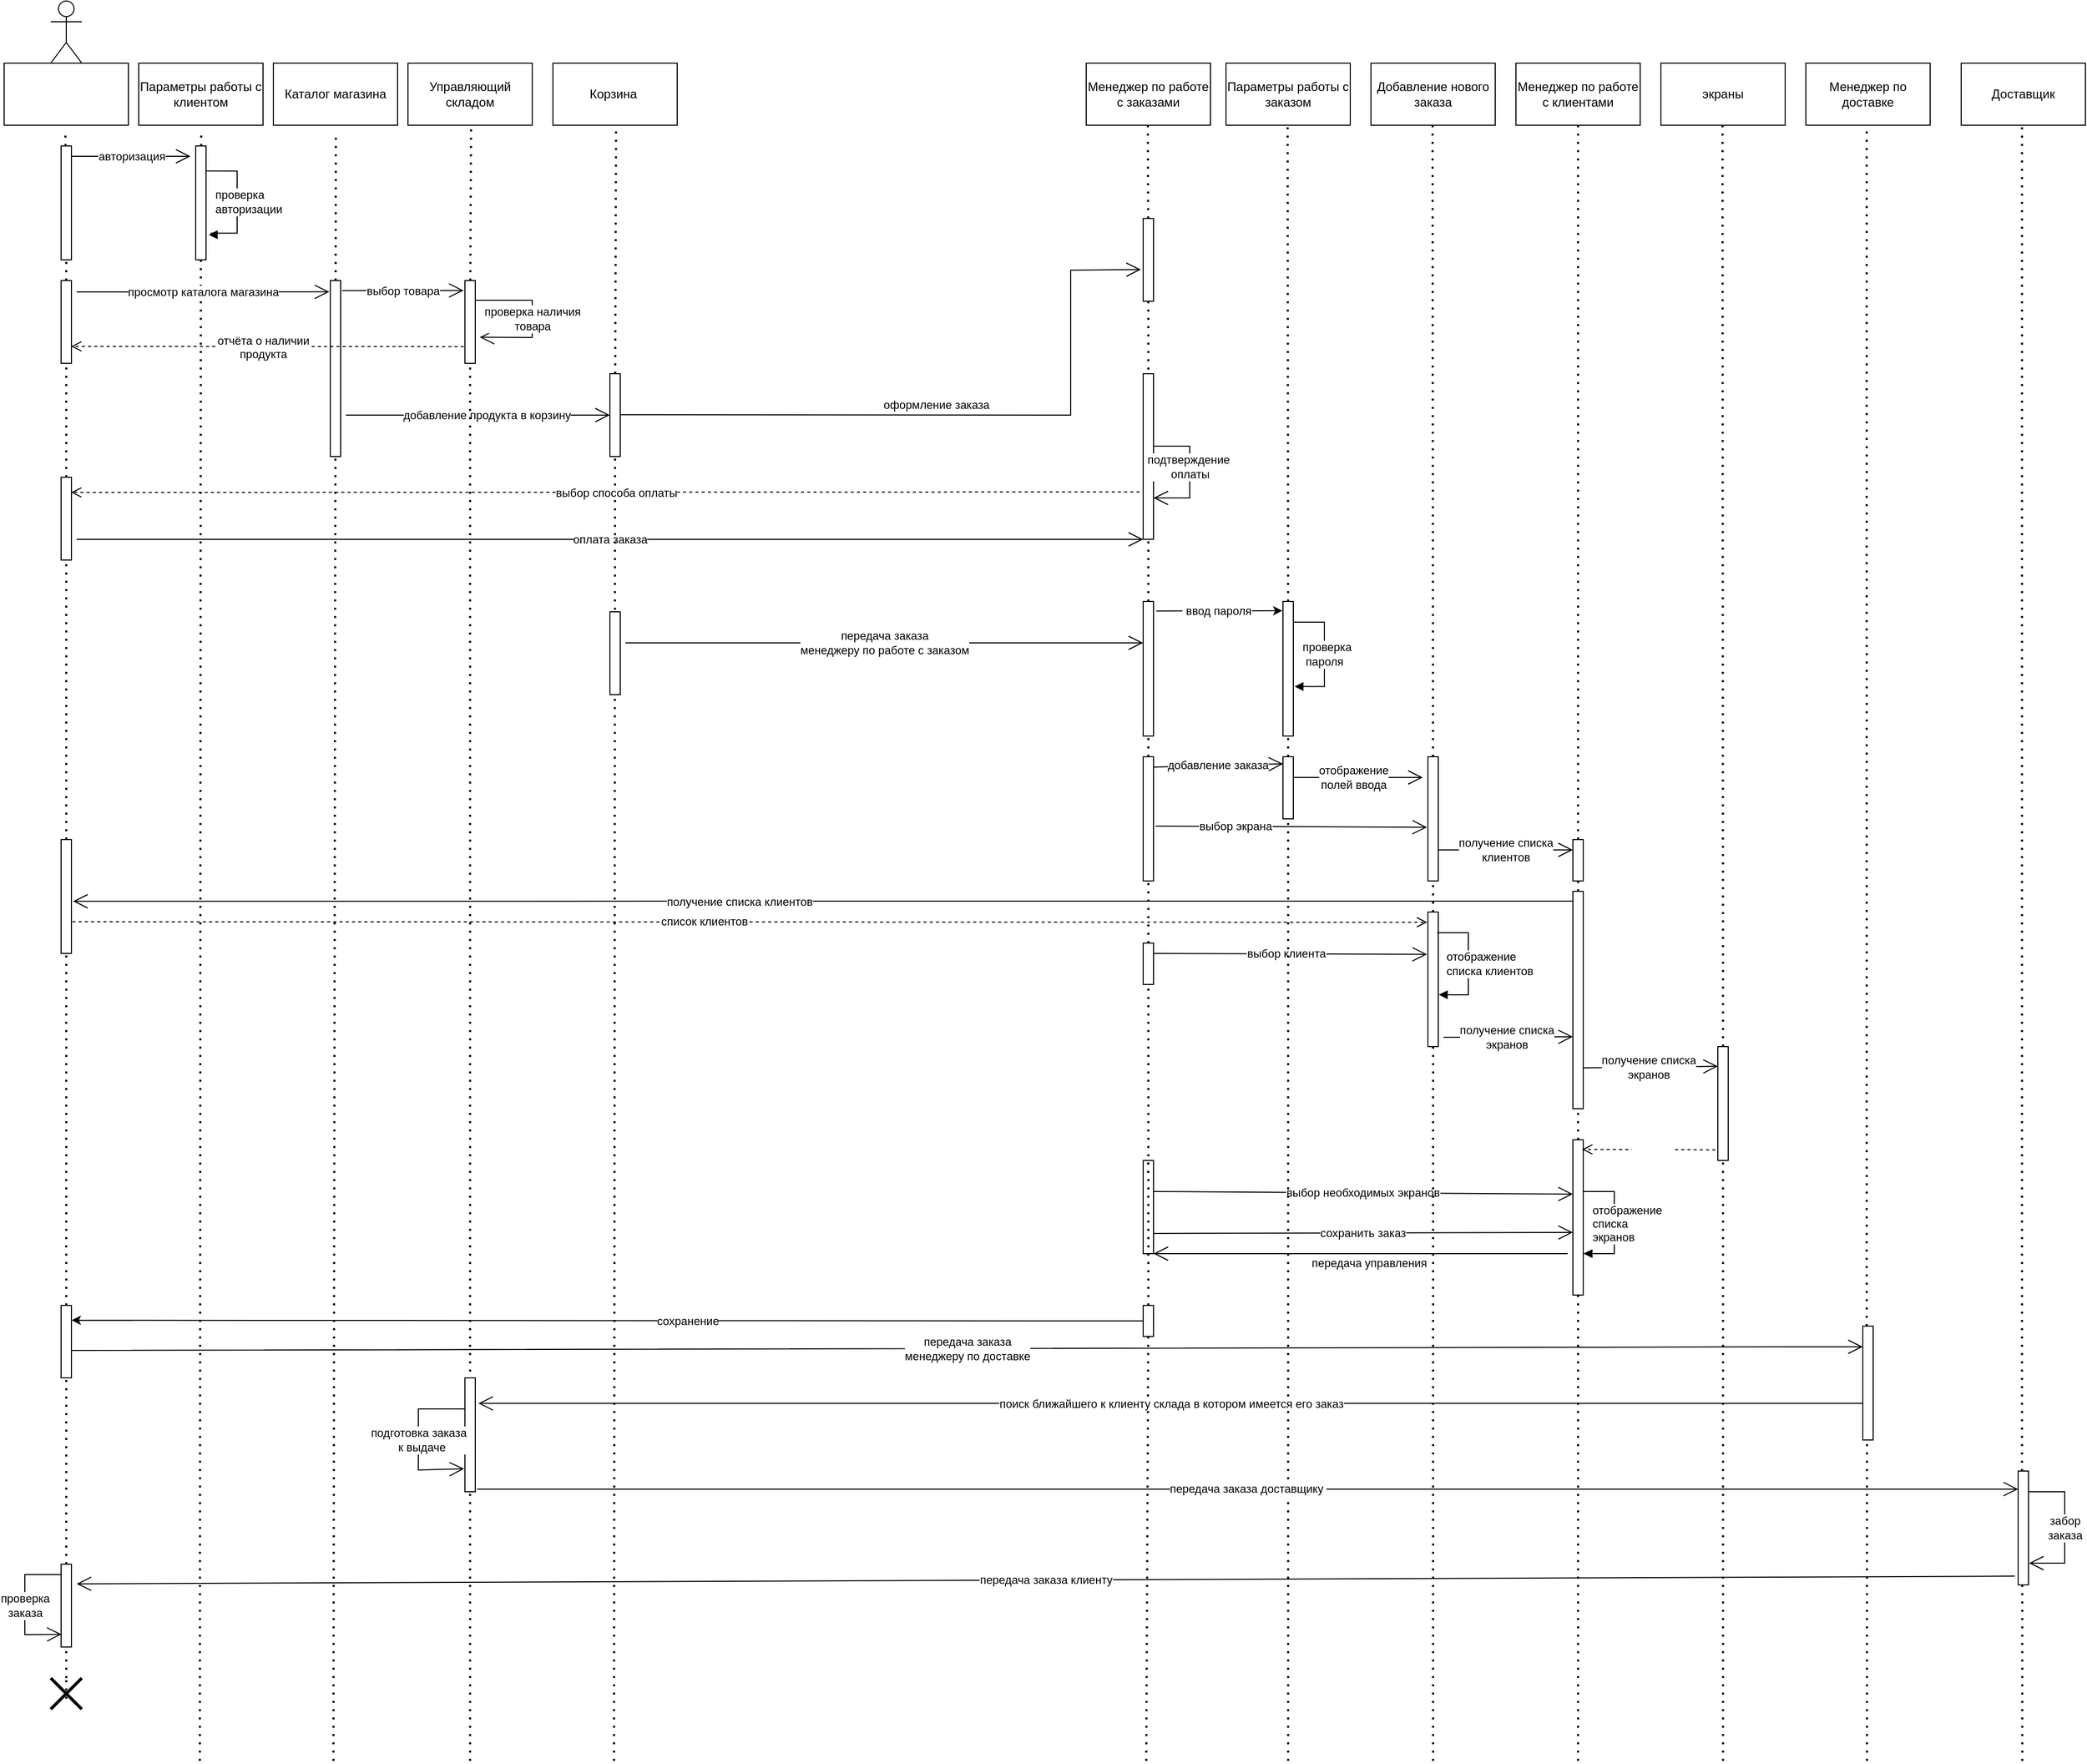 <mxfile version="20.7.4" type="github">
  <diagram id="7z4ALlcA_YHgep11Mq3k" name="Страница 1">
    <mxGraphModel dx="3111" dy="891" grid="1" gridSize="10" guides="1" tooltips="1" connect="1" arrows="1" fold="1" page="0" pageScale="1" pageWidth="827" pageHeight="1169" math="0" shadow="0">
      <root>
        <mxCell id="0" />
        <mxCell id="1" parent="0" />
        <mxCell id="tAtWNS1Rkpbkw0sn8LNR-32" value="" style="group" vertex="1" connectable="0" parent="1">
          <mxGeometry x="-1030" y="20" width="2010" height="1700" as="geometry" />
        </mxCell>
        <mxCell id="ZfB3DJJ1F0PXd_A4hIv3-28" value="добавление заказа" style="endArrow=open;endFill=1;endSize=12;html=1;entryX=0.021;entryY=0.114;entryDx=0;entryDy=0;entryPerimeter=0;rounded=0;" parent="tAtWNS1Rkpbkw0sn8LNR-32" target="ZfB3DJJ1F0PXd_A4hIv3-26" edge="1">
          <mxGeometry width="160" relative="1" as="geometry">
            <mxPoint x="1110" y="740" as="sourcePoint" />
            <mxPoint x="1230" y="740" as="targetPoint" />
          </mxGeometry>
        </mxCell>
        <mxCell id="ZfB3DJJ1F0PXd_A4hIv3-31" value="отображение &lt;br&gt;полей ввода" style="endArrow=open;endFill=1;endSize=12;html=1;rounded=0;" parent="tAtWNS1Rkpbkw0sn8LNR-32" edge="1">
          <mxGeometry width="160" relative="1" as="geometry">
            <mxPoint x="1235" y="750" as="sourcePoint" />
            <mxPoint x="1370" y="750" as="targetPoint" />
          </mxGeometry>
        </mxCell>
        <mxCell id="ZfB3DJJ1F0PXd_A4hIv3-35" value="выбор экрана" style="endArrow=open;endFill=1;endSize=12;html=1;entryX=-0.089;entryY=0.568;entryDx=0;entryDy=0;rounded=0;entryPerimeter=0;" parent="tAtWNS1Rkpbkw0sn8LNR-32" target="ZfB3DJJ1F0PXd_A4hIv3-29" edge="1">
          <mxGeometry x="-0.407" width="160" relative="1" as="geometry">
            <mxPoint x="1112" y="797" as="sourcePoint" />
            <mxPoint x="1270" y="800" as="targetPoint" />
            <mxPoint as="offset" />
          </mxGeometry>
        </mxCell>
        <mxCell id="ZfB3DJJ1F0PXd_A4hIv3-39" value="получение списка &lt;br&gt;клиентов" style="endArrow=open;endFill=1;endSize=12;html=1;entryX=0;entryY=0.25;entryDx=0;entryDy=0;rounded=0;" parent="tAtWNS1Rkpbkw0sn8LNR-32" target="ZfB3DJJ1F0PXd_A4hIv3-37" edge="1">
          <mxGeometry x="0.071" width="160" relative="1" as="geometry">
            <mxPoint x="1375" y="820" as="sourcePoint" />
            <mxPoint x="1638" y="820.5" as="targetPoint" />
            <mxPoint as="offset" />
          </mxGeometry>
        </mxCell>
        <mxCell id="ZfB3DJJ1F0PXd_A4hIv3-43" value="выбор клиента" style="endArrow=open;endFill=1;endSize=12;html=1;entryX=-0.087;entryY=0.314;entryDx=0;entryDy=0;rounded=0;entryPerimeter=0;" parent="tAtWNS1Rkpbkw0sn8LNR-32" target="ZfB3DJJ1F0PXd_A4hIv3-41" edge="1">
          <mxGeometry x="-0.027" width="160" relative="1" as="geometry">
            <mxPoint x="1110" y="920" as="sourcePoint" />
            <mxPoint x="1373" y="920.5" as="targetPoint" />
            <mxPoint as="offset" />
          </mxGeometry>
        </mxCell>
        <mxCell id="ZfB3DJJ1F0PXd_A4hIv3-57" value="получение списка &lt;br&gt;&lt;font&gt;экранов&lt;/font&gt;" style="endArrow=open;endFill=1;endSize=12;html=1;entryX=0;entryY=0.75;entryDx=0;entryDy=0;rounded=0;" parent="tAtWNS1Rkpbkw0sn8LNR-32" edge="1">
          <mxGeometry x="-0.027" width="160" relative="1" as="geometry">
            <mxPoint x="1390" y="1001" as="sourcePoint" />
            <mxPoint x="1515" y="1000.5" as="targetPoint" />
            <mxPoint as="offset" />
          </mxGeometry>
        </mxCell>
        <mxCell id="ZfB3DJJ1F0PXd_A4hIv3-61" value="получение списка &lt;br&gt;&lt;font&gt;экранов&lt;/font&gt;" style="endArrow=open;endFill=1;endSize=12;html=1;entryX=0;entryY=0.173;entryDx=0;entryDy=0;entryPerimeter=0;rounded=0;" parent="tAtWNS1Rkpbkw0sn8LNR-32" target="ZfB3DJJ1F0PXd_A4hIv3-59" edge="1">
          <mxGeometry x="-0.027" width="160" relative="1" as="geometry">
            <mxPoint x="1525" y="1030.5" as="sourcePoint" />
            <mxPoint x="1650" y="1030" as="targetPoint" />
            <mxPoint as="offset" />
          </mxGeometry>
        </mxCell>
        <mxCell id="ZfB3DJJ1F0PXd_A4hIv3-66" value="выбор необходимых экранов" style="endArrow=open;endFill=1;endSize=12;html=1;entryX=0;entryY=0.35;entryDx=0;entryDy=0;entryPerimeter=0;rounded=0;" parent="tAtWNS1Rkpbkw0sn8LNR-32" target="ZfB3DJJ1F0PXd_A4hIv3-63" edge="1">
          <mxGeometry width="160" relative="1" as="geometry">
            <mxPoint x="1110" y="1150" as="sourcePoint" />
            <mxPoint x="1270" y="1150" as="targetPoint" />
          </mxGeometry>
        </mxCell>
        <mxCell id="ZfB3DJJ1F0PXd_A4hIv3-67" value="сохранить заказ" style="endArrow=open;endFill=1;endSize=12;html=1;entryX=0;entryY=0.35;entryDx=0;entryDy=0;entryPerimeter=0;rounded=0;" parent="tAtWNS1Rkpbkw0sn8LNR-32" edge="1">
          <mxGeometry width="160" relative="1" as="geometry">
            <mxPoint x="1110" y="1190.5" as="sourcePoint" />
            <mxPoint x="1515" y="1189.5" as="targetPoint" />
          </mxGeometry>
        </mxCell>
        <mxCell id="ZfB3DJJ1F0PXd_A4hIv3-76" value="передача управления" style="endArrow=open;endFill=1;endSize=12;html=1;entryX=1;entryY=1;entryDx=0;entryDy=0;rounded=0;" parent="tAtWNS1Rkpbkw0sn8LNR-32" target="ZfB3DJJ1F0PXd_A4hIv3-64" edge="1">
          <mxGeometry x="-0.037" y="9" width="160" relative="1" as="geometry">
            <mxPoint x="1510" y="1210" as="sourcePoint" />
            <mxPoint x="1665" y="1230" as="targetPoint" />
            <mxPoint as="offset" />
          </mxGeometry>
        </mxCell>
        <mxCell id="aEHaDjH2-V7Qz7xrTCSI-28" value="" style="endArrow=none;dashed=1;html=1;dashPattern=1 3;strokeWidth=2;startArrow=none;rounded=0;" parent="tAtWNS1Rkpbkw0sn8LNR-32" target="aEHaDjH2-V7Qz7xrTCSI-27" edge="1">
          <mxGeometry width="50" height="50" relative="1" as="geometry">
            <mxPoint x="189" y="1700" as="sourcePoint" />
            <mxPoint x="190.34" y="130" as="targetPoint" />
          </mxGeometry>
        </mxCell>
        <mxCell id="aEHaDjH2-V7Qz7xrTCSI-29" value="авторизация" style="endArrow=open;endFill=1;endSize=12;html=1;rounded=0;" parent="tAtWNS1Rkpbkw0sn8LNR-32" edge="1">
          <mxGeometry width="160" relative="1" as="geometry">
            <mxPoint x="65" y="150" as="sourcePoint" />
            <mxPoint x="180" y="150" as="targetPoint" />
          </mxGeometry>
        </mxCell>
        <mxCell id="aEHaDjH2-V7Qz7xrTCSI-50" value="добавление продукта в корзину" style="endArrow=open;endFill=1;endSize=12;html=1;entryX=0;entryY=0.5;entryDx=0;entryDy=0;rounded=0;" parent="tAtWNS1Rkpbkw0sn8LNR-32" target="aEHaDjH2-V7Qz7xrTCSI-48" edge="1">
          <mxGeometry x="0.061" width="160" relative="1" as="geometry">
            <mxPoint x="330" y="400" as="sourcePoint" />
            <mxPoint x="425" y="399.57" as="targetPoint" />
            <mxPoint as="offset" />
          </mxGeometry>
        </mxCell>
        <mxCell id="aEHaDjH2-V7Qz7xrTCSI-57" value="оформление заказа" style="endArrow=open;endFill=1;endSize=12;html=1;rounded=0;entryX=-0.219;entryY=0.617;entryDx=0;entryDy=0;entryPerimeter=0;" parent="tAtWNS1Rkpbkw0sn8LNR-32" edge="1" target="tAtWNS1Rkpbkw0sn8LNR-9">
          <mxGeometry x="-0.044" y="10" width="160" relative="1" as="geometry">
            <mxPoint x="590.0" y="399.57" as="sourcePoint" />
            <mxPoint x="705" y="400" as="targetPoint" />
            <mxPoint as="offset" />
            <Array as="points">
              <mxPoint x="1030" y="400" />
              <mxPoint x="1030" y="260" />
            </Array>
          </mxGeometry>
        </mxCell>
        <mxCell id="HXMosi2Rfnzd-5hlv8M6-4" value="оплата заказа" style="endArrow=open;endFill=1;endSize=12;html=1;rounded=0;entryX=0;entryY=1;entryDx=0;entryDy=0;" parent="tAtWNS1Rkpbkw0sn8LNR-32" target="tAtWNS1Rkpbkw0sn8LNR-11" edge="1">
          <mxGeometry width="160" relative="1" as="geometry">
            <mxPoint x="70" y="520" as="sourcePoint" />
            <mxPoint x="704.1" y="529.04" as="targetPoint" />
          </mxGeometry>
        </mxCell>
        <mxCell id="HXMosi2Rfnzd-5hlv8M6-9" value="передача заказа&lt;br&gt;менеджеру по работе с заказом" style="endArrow=open;endFill=1;endSize=12;html=1;rounded=0;exitX=1.5;exitY=0.375;exitDx=0;exitDy=0;exitPerimeter=0;" parent="tAtWNS1Rkpbkw0sn8LNR-32" source="tAtWNS1Rkpbkw0sn8LNR-16" edge="1">
          <mxGeometry width="160" relative="1" as="geometry">
            <mxPoint x="714.79" y="618.64" as="sourcePoint" />
            <mxPoint x="1100" y="620" as="targetPoint" />
            <Array as="points">
              <mxPoint x="970" y="620" />
            </Array>
          </mxGeometry>
        </mxCell>
        <mxCell id="e_84W81bHMhNglRJCe3D-24" value="передача заказа клиенту" style="endArrow=open;endFill=1;endSize=12;html=1;rounded=0;exitX=-0.325;exitY=0.923;exitDx=0;exitDy=0;exitPerimeter=0;" parent="tAtWNS1Rkpbkw0sn8LNR-32" source="e_84W81bHMhNglRJCe3D-13" edge="1">
          <mxGeometry width="160" relative="1" as="geometry">
            <mxPoint x="1355" y="1530" as="sourcePoint" />
            <mxPoint x="70" y="1529" as="targetPoint" />
          </mxGeometry>
        </mxCell>
        <mxCell id="2SXMuyVqPVE-oEMScqRm-20" value="" style="shape=umlDestroy;whiteSpace=wrap;html=1;strokeWidth=3;labelBackgroundColor=none;" parent="tAtWNS1Rkpbkw0sn8LNR-32" vertex="1">
          <mxGeometry x="45" y="1620" width="30" height="30" as="geometry" />
        </mxCell>
        <mxCell id="tAtWNS1Rkpbkw0sn8LNR-20" value="" style="group" vertex="1" connectable="0" parent="tAtWNS1Rkpbkw0sn8LNR-32">
          <mxGeometry width="120" height="1630" as="geometry" />
        </mxCell>
        <mxCell id="aEHaDjH2-V7Qz7xrTCSI-13" value="" style="endArrow=none;dashed=1;html=1;dashPattern=1 3;strokeWidth=2;startArrow=none;rounded=0;" parent="tAtWNS1Rkpbkw0sn8LNR-20" source="aEHaDjH2-V7Qz7xrTCSI-24" edge="1">
          <mxGeometry x="0.059" y="59" width="50" height="50" relative="1" as="geometry">
            <mxPoint x="58" y="1193.333" as="sourcePoint" />
            <mxPoint x="59.17" y="130" as="targetPoint" />
            <mxPoint as="offset" />
          </mxGeometry>
        </mxCell>
        <mxCell id="aEHaDjH2-V7Qz7xrTCSI-24" value="" style="whiteSpace=wrap;html=1;" parent="tAtWNS1Rkpbkw0sn8LNR-20" vertex="1">
          <mxGeometry x="55" y="140" width="10" height="110" as="geometry" />
        </mxCell>
        <mxCell id="aEHaDjH2-V7Qz7xrTCSI-25" value="" style="endArrow=none;dashed=1;html=1;dashPattern=1 3;strokeWidth=2;startArrow=none;rounded=0;" parent="tAtWNS1Rkpbkw0sn8LNR-20" source="aEHaDjH2-V7Qz7xrTCSI-32" target="aEHaDjH2-V7Qz7xrTCSI-24" edge="1">
          <mxGeometry x="0.059" y="59" width="50" height="50" relative="1" as="geometry">
            <mxPoint x="58" y="1193.333" as="sourcePoint" />
            <mxPoint x="59.17" y="130" as="targetPoint" />
            <mxPoint as="offset" />
          </mxGeometry>
        </mxCell>
        <mxCell id="aEHaDjH2-V7Qz7xrTCSI-32" value="" style="whiteSpace=wrap;html=1;" parent="tAtWNS1Rkpbkw0sn8LNR-20" vertex="1">
          <mxGeometry x="55" y="270" width="10" height="80" as="geometry" />
        </mxCell>
        <mxCell id="aEHaDjH2-V7Qz7xrTCSI-33" value="" style="endArrow=none;dashed=1;html=1;dashPattern=1 3;strokeWidth=2;startArrow=none;rounded=0;" parent="tAtWNS1Rkpbkw0sn8LNR-20" source="HXMosi2Rfnzd-5hlv8M6-1" target="aEHaDjH2-V7Qz7xrTCSI-32" edge="1">
          <mxGeometry x="0.059" y="59" width="50" height="50" relative="1" as="geometry">
            <mxPoint x="58" y="1193.333" as="sourcePoint" />
            <mxPoint x="59.89" y="250" as="targetPoint" />
            <mxPoint as="offset" />
          </mxGeometry>
        </mxCell>
        <mxCell id="HXMosi2Rfnzd-5hlv8M6-1" value="" style="whiteSpace=wrap;html=1;" parent="tAtWNS1Rkpbkw0sn8LNR-20" vertex="1">
          <mxGeometry x="55" y="460" width="10" height="80" as="geometry" />
        </mxCell>
        <mxCell id="HXMosi2Rfnzd-5hlv8M6-2" value="" style="endArrow=none;dashed=1;html=1;dashPattern=1 3;strokeWidth=2;startArrow=none;rounded=0;" parent="tAtWNS1Rkpbkw0sn8LNR-20" source="ZfB3DJJ1F0PXd_A4hIv3-51" target="HXMosi2Rfnzd-5hlv8M6-1" edge="1">
          <mxGeometry x="0.059" y="59" width="50" height="50" relative="1" as="geometry">
            <mxPoint x="60" y="1700" as="sourcePoint" />
            <mxPoint x="59.909" y="350" as="targetPoint" />
            <mxPoint as="offset" />
          </mxGeometry>
        </mxCell>
        <mxCell id="e_84W81bHMhNglRJCe3D-22" value="" style="html=1;points=[];perimeter=orthogonalPerimeter;" parent="tAtWNS1Rkpbkw0sn8LNR-20" vertex="1">
          <mxGeometry x="55" y="1510" width="10" height="80" as="geometry" />
        </mxCell>
        <mxCell id="e_84W81bHMhNglRJCe3D-25" value="проверка &lt;br&gt;заказа" style="endArrow=open;endFill=1;endSize=12;html=1;rounded=0;entryX=0.05;entryY=0.847;entryDx=0;entryDy=0;entryPerimeter=0;" parent="tAtWNS1Rkpbkw0sn8LNR-20" edge="1">
          <mxGeometry width="160" relative="1" as="geometry">
            <mxPoint x="55" y="1520" as="sourcePoint" />
            <mxPoint x="55.5" y="1577.76" as="targetPoint" />
            <Array as="points">
              <mxPoint x="20" y="1520" />
              <mxPoint x="20" y="1578" />
            </Array>
          </mxGeometry>
        </mxCell>
        <mxCell id="ZfB3DJJ1F0PXd_A4hIv3-51" value="" style="whiteSpace=wrap;html=1;" parent="tAtWNS1Rkpbkw0sn8LNR-20" vertex="1">
          <mxGeometry x="55" y="810" width="10" height="110" as="geometry" />
        </mxCell>
        <mxCell id="2SXMuyVqPVE-oEMScqRm-2" value="" style="endArrow=none;dashed=1;html=1;dashPattern=1 3;strokeWidth=2;startArrow=none;rounded=0;" parent="tAtWNS1Rkpbkw0sn8LNR-20" source="ZfB3DJJ1F0PXd_A4hIv3-73" target="ZfB3DJJ1F0PXd_A4hIv3-51" edge="1">
          <mxGeometry x="0.059" y="59" width="50" height="50" relative="1" as="geometry">
            <mxPoint x="60" y="1510" as="sourcePoint" />
            <mxPoint x="60" y="545" as="targetPoint" />
            <mxPoint as="offset" />
          </mxGeometry>
        </mxCell>
        <mxCell id="ZfB3DJJ1F0PXd_A4hIv3-73" value="" style="whiteSpace=wrap;html=1;" parent="tAtWNS1Rkpbkw0sn8LNR-20" vertex="1">
          <mxGeometry x="55" y="1260" width="10" height="70" as="geometry" />
        </mxCell>
        <mxCell id="2SXMuyVqPVE-oEMScqRm-17" value="" style="endArrow=none;dashed=1;html=1;dashPattern=1 3;strokeWidth=2;startArrow=none;rounded=0;" parent="tAtWNS1Rkpbkw0sn8LNR-20" source="e_84W81bHMhNglRJCe3D-22" target="ZfB3DJJ1F0PXd_A4hIv3-73" edge="1">
          <mxGeometry x="0.059" y="59" width="50" height="50" relative="1" as="geometry">
            <mxPoint x="60" y="1510" as="sourcePoint" />
            <mxPoint x="60" y="920" as="targetPoint" />
            <mxPoint as="offset" />
          </mxGeometry>
        </mxCell>
        <mxCell id="tAtWNS1Rkpbkw0sn8LNR-17" value="" style="endArrow=none;dashed=1;html=1;dashPattern=1 3;strokeWidth=2;startArrow=none;rounded=0;" edge="1" parent="tAtWNS1Rkpbkw0sn8LNR-20" target="2SXMuyVqPVE-oEMScqRm-20">
          <mxGeometry x="0.059" y="59" width="50" height="50" relative="1" as="geometry">
            <mxPoint x="60" y="1640" as="sourcePoint" />
            <mxPoint x="60.0" y="1590" as="targetPoint" />
            <mxPoint as="offset" />
            <Array as="points">
              <mxPoint x="60" y="1630" />
            </Array>
          </mxGeometry>
        </mxCell>
        <mxCell id="tAtWNS1Rkpbkw0sn8LNR-19" value="" style="group" vertex="1" connectable="0" parent="tAtWNS1Rkpbkw0sn8LNR-20">
          <mxGeometry width="120" height="120" as="geometry" />
        </mxCell>
        <mxCell id="2SXMuyVqPVE-oEMScqRm-21" value="" style="shape=umlActor;verticalLabelPosition=bottom;verticalAlign=top;html=1;outlineConnect=0;labelBackgroundColor=none;" parent="tAtWNS1Rkpbkw0sn8LNR-19" vertex="1">
          <mxGeometry x="45" width="30" height="60" as="geometry" />
        </mxCell>
        <mxCell id="tAtWNS1Rkpbkw0sn8LNR-18" value="клиент" style="rounded=0;whiteSpace=wrap;html=1;fontColor=#FFFFFF;" vertex="1" parent="tAtWNS1Rkpbkw0sn8LNR-19">
          <mxGeometry y="60" width="120" height="60" as="geometry" />
        </mxCell>
        <mxCell id="e_84W81bHMhNglRJCe3D-23" value="" style="endArrow=none;dashed=1;html=1;dashPattern=1 3;strokeWidth=2;startArrow=none;rounded=0;" parent="tAtWNS1Rkpbkw0sn8LNR-32" target="e_84W81bHMhNglRJCe3D-22" edge="1" source="2SXMuyVqPVE-oEMScqRm-20">
          <mxGeometry x="0.059" y="59" width="50" height="50" relative="1" as="geometry">
            <mxPoint x="-970.0" y="1720" as="sourcePoint" />
            <mxPoint x="-970.0" y="565.0" as="targetPoint" />
            <mxPoint as="offset" />
          </mxGeometry>
        </mxCell>
        <mxCell id="tAtWNS1Rkpbkw0sn8LNR-21" value="" style="group" vertex="1" connectable="0" parent="tAtWNS1Rkpbkw0sn8LNR-32">
          <mxGeometry x="130" y="60" width="120" height="190" as="geometry" />
        </mxCell>
        <mxCell id="aEHaDjH2-V7Qz7xrTCSI-7" value="" style="whiteSpace=wrap;html=1;" parent="tAtWNS1Rkpbkw0sn8LNR-21" vertex="1">
          <mxGeometry width="120" height="60" as="geometry" />
        </mxCell>
        <mxCell id="aEHaDjH2-V7Qz7xrTCSI-14" value="" style="endArrow=none;dashed=1;html=1;dashPattern=1 3;strokeWidth=2;startArrow=none;rounded=0;" parent="tAtWNS1Rkpbkw0sn8LNR-21" source="aEHaDjH2-V7Qz7xrTCSI-27" edge="1">
          <mxGeometry width="50" height="50" relative="1" as="geometry">
            <mxPoint x="59.17" y="1133.333" as="sourcePoint" />
            <mxPoint x="60.34" y="70" as="targetPoint" />
          </mxGeometry>
        </mxCell>
        <mxCell id="aEHaDjH2-V7Qz7xrTCSI-26" value="Параметры работы с клиентом" style="whiteSpace=wrap;html=1;" parent="tAtWNS1Rkpbkw0sn8LNR-21" vertex="1">
          <mxGeometry width="120" height="60" as="geometry" />
        </mxCell>
        <mxCell id="aEHaDjH2-V7Qz7xrTCSI-27" value="" style="whiteSpace=wrap;html=1;" parent="tAtWNS1Rkpbkw0sn8LNR-21" vertex="1">
          <mxGeometry x="55" y="80" width="10" height="110" as="geometry" />
        </mxCell>
        <mxCell id="aEHaDjH2-V7Qz7xrTCSI-30" value="проверка &lt;br&gt;авторизации" style="edgeStyle=orthogonalEdgeStyle;html=1;align=left;spacingLeft=2;endArrow=block;entryX=1.262;entryY=0.628;entryDx=0;entryDy=0;entryPerimeter=0;rounded=0;" parent="tAtWNS1Rkpbkw0sn8LNR-21" edge="1">
          <mxGeometry x="0.009" y="-25" relative="1" as="geometry">
            <mxPoint x="65" y="104.18" as="sourcePoint" />
            <Array as="points">
              <mxPoint x="95" y="104.18" />
              <mxPoint x="95" y="164.18" />
              <mxPoint x="70" y="164.18" />
              <mxPoint x="70" y="166.18" />
            </Array>
            <mxPoint x="67.62" y="165.82" as="targetPoint" />
            <mxPoint as="offset" />
          </mxGeometry>
        </mxCell>
        <mxCell id="tAtWNS1Rkpbkw0sn8LNR-22" value="" style="group" vertex="1" connectable="0" parent="tAtWNS1Rkpbkw0sn8LNR-32">
          <mxGeometry x="260" y="60" width="120" height="1640" as="geometry" />
        </mxCell>
        <mxCell id="aEHaDjH2-V7Qz7xrTCSI-6" value="Каталог магазина" style="whiteSpace=wrap;html=1;" parent="tAtWNS1Rkpbkw0sn8LNR-22" vertex="1">
          <mxGeometry width="120" height="60" as="geometry" />
        </mxCell>
        <mxCell id="aEHaDjH2-V7Qz7xrTCSI-15" value="" style="endArrow=none;dashed=1;html=1;dashPattern=1 3;strokeWidth=2;startArrow=none;rounded=0;" parent="tAtWNS1Rkpbkw0sn8LNR-22" source="aEHaDjH2-V7Qz7xrTCSI-34" edge="1">
          <mxGeometry width="50" height="50" relative="1" as="geometry">
            <mxPoint x="59.17" y="1133.333" as="sourcePoint" />
            <mxPoint x="60.34" y="70" as="targetPoint" />
          </mxGeometry>
        </mxCell>
        <mxCell id="aEHaDjH2-V7Qz7xrTCSI-34" value="" style="whiteSpace=wrap;html=1;" parent="tAtWNS1Rkpbkw0sn8LNR-22" vertex="1">
          <mxGeometry x="55" y="210" width="10" height="170" as="geometry" />
        </mxCell>
        <mxCell id="aEHaDjH2-V7Qz7xrTCSI-35" value="" style="endArrow=none;dashed=1;html=1;dashPattern=1 3;strokeWidth=2;startArrow=none;rounded=0;" parent="tAtWNS1Rkpbkw0sn8LNR-22" target="aEHaDjH2-V7Qz7xrTCSI-34" edge="1">
          <mxGeometry width="50" height="50" relative="1" as="geometry">
            <mxPoint x="58" y="1640" as="sourcePoint" />
            <mxPoint x="60.34" y="70" as="targetPoint" />
          </mxGeometry>
        </mxCell>
        <mxCell id="aEHaDjH2-V7Qz7xrTCSI-36" value="просмотр каталога магазина" style="endArrow=open;endFill=1;endSize=12;html=1;exitX=1.5;exitY=0.138;exitDx=0;exitDy=0;exitPerimeter=0;rounded=0;entryX=-0.098;entryY=0.064;entryDx=0;entryDy=0;entryPerimeter=0;" parent="tAtWNS1Rkpbkw0sn8LNR-32" source="aEHaDjH2-V7Qz7xrTCSI-32" target="aEHaDjH2-V7Qz7xrTCSI-34" edge="1">
          <mxGeometry width="160" relative="1" as="geometry">
            <mxPoint x="127" y="280" as="sourcePoint" />
            <mxPoint x="320" y="281" as="targetPoint" />
          </mxGeometry>
        </mxCell>
        <mxCell id="tAtWNS1Rkpbkw0sn8LNR-23" value="" style="group" vertex="1" connectable="0" parent="tAtWNS1Rkpbkw0sn8LNR-32">
          <mxGeometry x="390" y="60" width="120" height="1640" as="geometry" />
        </mxCell>
        <mxCell id="aEHaDjH2-V7Qz7xrTCSI-4" value="Управляющий складом" style="whiteSpace=wrap;html=1;" parent="tAtWNS1Rkpbkw0sn8LNR-23" vertex="1">
          <mxGeometry width="120" height="60" as="geometry" />
        </mxCell>
        <mxCell id="aEHaDjH2-V7Qz7xrTCSI-17" value="" style="endArrow=none;dashed=1;html=1;dashPattern=1 3;strokeWidth=2;startArrow=none;rounded=0;" parent="tAtWNS1Rkpbkw0sn8LNR-23" source="aEHaDjH2-V7Qz7xrTCSI-40" edge="1">
          <mxGeometry width="50" height="50" relative="1" as="geometry">
            <mxPoint x="59.75" y="1123.333" as="sourcePoint" />
            <mxPoint x="60.92" y="60" as="targetPoint" />
          </mxGeometry>
        </mxCell>
        <mxCell id="aEHaDjH2-V7Qz7xrTCSI-40" value="" style="whiteSpace=wrap;html=1;" parent="tAtWNS1Rkpbkw0sn8LNR-23" vertex="1">
          <mxGeometry x="55" y="210" width="10" height="80" as="geometry" />
        </mxCell>
        <mxCell id="aEHaDjH2-V7Qz7xrTCSI-41" value="" style="endArrow=none;dashed=1;html=1;dashPattern=1 3;strokeWidth=2;startArrow=none;rounded=0;" parent="tAtWNS1Rkpbkw0sn8LNR-23" target="aEHaDjH2-V7Qz7xrTCSI-40" edge="1">
          <mxGeometry width="50" height="50" relative="1" as="geometry">
            <mxPoint x="60" y="1640" as="sourcePoint" />
            <mxPoint x="60.92" y="60" as="targetPoint" />
          </mxGeometry>
        </mxCell>
        <mxCell id="aEHaDjH2-V7Qz7xrTCSI-43" value="проверка наличия &lt;br&gt;товара" style="endArrow=open;endFill=1;endSize=12;html=1;entryX=1.435;entryY=0.685;entryDx=0;entryDy=0;entryPerimeter=0;rounded=0;" parent="tAtWNS1Rkpbkw0sn8LNR-23" target="aEHaDjH2-V7Qz7xrTCSI-40" edge="1">
          <mxGeometry x="0.024" width="160" relative="1" as="geometry">
            <mxPoint x="65" y="229" as="sourcePoint" />
            <mxPoint x="180" y="229" as="targetPoint" />
            <Array as="points">
              <mxPoint x="120" y="229" />
              <mxPoint x="120" y="265" />
            </Array>
            <mxPoint as="offset" />
          </mxGeometry>
        </mxCell>
        <mxCell id="e_84W81bHMhNglRJCe3D-8" value="" style="html=1;points=[];perimeter=orthogonalPerimeter;" parent="tAtWNS1Rkpbkw0sn8LNR-23" vertex="1">
          <mxGeometry x="55" y="1270" width="10" height="110" as="geometry" />
        </mxCell>
        <mxCell id="e_84W81bHMhNglRJCe3D-10" value="подготовка заказа&lt;br&gt;&amp;nbsp; к выдаче" style="endArrow=open;endFill=1;endSize=12;html=1;rounded=0;entryX=-0.075;entryY=0.798;entryDx=0;entryDy=0;entryPerimeter=0;" parent="tAtWNS1Rkpbkw0sn8LNR-23" target="e_84W81bHMhNglRJCe3D-8" edge="1">
          <mxGeometry x="0.012" width="160" relative="1" as="geometry">
            <mxPoint x="55" y="1300" as="sourcePoint" />
            <mxPoint x="50" y="1390" as="targetPoint" />
            <Array as="points">
              <mxPoint x="10" y="1300" />
              <mxPoint x="10" y="1359" />
            </Array>
            <mxPoint as="offset" />
          </mxGeometry>
        </mxCell>
        <mxCell id="aEHaDjH2-V7Qz7xrTCSI-45" value="&lt;font&gt;отчёта о&amp;nbsp;&lt;/font&gt;&lt;font&gt;наличии&lt;br&gt;&lt;font&gt;продукта&lt;/font&gt;&lt;br&gt;&lt;/font&gt;" style="html=1;verticalAlign=bottom;endArrow=open;dashed=1;endSize=8;rounded=0;entryX=0.958;entryY=0.795;entryDx=0;entryDy=0;entryPerimeter=0;exitX=-0.106;exitY=0.798;exitDx=0;exitDy=0;exitPerimeter=0;" parent="tAtWNS1Rkpbkw0sn8LNR-32" source="aEHaDjH2-V7Qz7xrTCSI-40" target="aEHaDjH2-V7Qz7xrTCSI-32" edge="1">
          <mxGeometry x="0.022" y="16" relative="1" as="geometry">
            <mxPoint x="440" y="334" as="sourcePoint" />
            <mxPoint x="70" y="334" as="targetPoint" />
            <mxPoint as="offset" />
          </mxGeometry>
        </mxCell>
        <mxCell id="aEHaDjH2-V7Qz7xrTCSI-42" value="выбор товара" style="endArrow=open;endFill=1;endSize=12;html=1;entryX=-0.13;entryY=0.12;entryDx=0;entryDy=0;entryPerimeter=0;rounded=0;exitX=1.133;exitY=0.057;exitDx=0;exitDy=0;exitPerimeter=0;" parent="tAtWNS1Rkpbkw0sn8LNR-32" source="aEHaDjH2-V7Qz7xrTCSI-34" target="aEHaDjH2-V7Qz7xrTCSI-40" edge="1">
          <mxGeometry width="160" relative="1" as="geometry">
            <mxPoint x="330" y="280" as="sourcePoint" />
            <mxPoint x="385" y="280" as="targetPoint" />
          </mxGeometry>
        </mxCell>
        <mxCell id="tAtWNS1Rkpbkw0sn8LNR-24" value="" style="group" vertex="1" connectable="0" parent="tAtWNS1Rkpbkw0sn8LNR-32">
          <mxGeometry x="530" y="60" width="120" height="1640" as="geometry" />
        </mxCell>
        <mxCell id="aEHaDjH2-V7Qz7xrTCSI-3" value="Корзина&amp;nbsp;" style="whiteSpace=wrap;html=1;labelBackgroundColor=none;" parent="tAtWNS1Rkpbkw0sn8LNR-24" vertex="1">
          <mxGeometry width="120" height="60" as="geometry" />
        </mxCell>
        <mxCell id="aEHaDjH2-V7Qz7xrTCSI-18" value="" style="endArrow=none;dashed=1;html=1;dashPattern=1 3;strokeWidth=2;startArrow=none;rounded=0;" parent="tAtWNS1Rkpbkw0sn8LNR-24" source="aEHaDjH2-V7Qz7xrTCSI-48" edge="1">
          <mxGeometry width="50" height="50" relative="1" as="geometry">
            <mxPoint x="59.75" y="1123.333" as="sourcePoint" />
            <mxPoint x="60.92" y="60" as="targetPoint" />
          </mxGeometry>
        </mxCell>
        <mxCell id="aEHaDjH2-V7Qz7xrTCSI-48" value="" style="whiteSpace=wrap;html=1;" parent="tAtWNS1Rkpbkw0sn8LNR-24" vertex="1">
          <mxGeometry x="55" y="300" width="10" height="80" as="geometry" />
        </mxCell>
        <mxCell id="aEHaDjH2-V7Qz7xrTCSI-49" value="" style="endArrow=none;dashed=1;html=1;dashPattern=1 3;strokeWidth=2;startArrow=none;rounded=0;" parent="tAtWNS1Rkpbkw0sn8LNR-24" target="aEHaDjH2-V7Qz7xrTCSI-48" edge="1">
          <mxGeometry width="50" height="50" relative="1" as="geometry">
            <mxPoint x="59" y="1640" as="sourcePoint" />
            <mxPoint x="60.92" y="60" as="targetPoint" />
          </mxGeometry>
        </mxCell>
        <mxCell id="tAtWNS1Rkpbkw0sn8LNR-16" value="" style="whiteSpace=wrap;html=1;" vertex="1" parent="tAtWNS1Rkpbkw0sn8LNR-24">
          <mxGeometry x="55" y="530" width="10" height="80" as="geometry" />
        </mxCell>
        <mxCell id="tAtWNS1Rkpbkw0sn8LNR-25" value="" style="group" vertex="1" connectable="0" parent="tAtWNS1Rkpbkw0sn8LNR-32">
          <mxGeometry x="1045" y="60" width="120" height="1640" as="geometry" />
        </mxCell>
        <mxCell id="ZfB3DJJ1F0PXd_A4hIv3-2" value="Менеджер по работе с заказами" style="whiteSpace=wrap;html=1;" parent="tAtWNS1Rkpbkw0sn8LNR-25" vertex="1">
          <mxGeometry width="120" height="60" as="geometry" />
        </mxCell>
        <mxCell id="ZfB3DJJ1F0PXd_A4hIv3-9" value="" style="endArrow=none;dashed=1;html=1;dashPattern=1 3;strokeWidth=2;startArrow=none;rounded=0;" parent="tAtWNS1Rkpbkw0sn8LNR-25" source="tAtWNS1Rkpbkw0sn8LNR-9" edge="1">
          <mxGeometry width="50" height="50" relative="1" as="geometry">
            <mxPoint x="59.84" y="1072" as="sourcePoint" />
            <mxPoint x="59.5" y="60" as="targetPoint" />
          </mxGeometry>
        </mxCell>
        <mxCell id="ZfB3DJJ1F0PXd_A4hIv3-7" value="" style="whiteSpace=wrap;html=1;" parent="tAtWNS1Rkpbkw0sn8LNR-25" vertex="1">
          <mxGeometry x="55" y="520" width="10" height="130" as="geometry" />
        </mxCell>
        <mxCell id="ZfB3DJJ1F0PXd_A4hIv3-15" value="" style="endArrow=none;dashed=1;html=1;dashPattern=1 3;strokeWidth=2;startArrow=none;rounded=0;" parent="tAtWNS1Rkpbkw0sn8LNR-25" source="ZfB3DJJ1F0PXd_A4hIv3-24" target="ZfB3DJJ1F0PXd_A4hIv3-7" edge="1">
          <mxGeometry width="50" height="50" relative="1" as="geometry">
            <mxPoint x="59.84" y="1512" as="sourcePoint" />
            <mxPoint x="59.5" y="500" as="targetPoint" />
          </mxGeometry>
        </mxCell>
        <mxCell id="ZfB3DJJ1F0PXd_A4hIv3-24" value="" style="whiteSpace=wrap;html=1;" parent="tAtWNS1Rkpbkw0sn8LNR-25" vertex="1">
          <mxGeometry x="55" y="670" width="10" height="120" as="geometry" />
        </mxCell>
        <mxCell id="ZfB3DJJ1F0PXd_A4hIv3-25" value="" style="endArrow=none;dashed=1;html=1;dashPattern=1 3;strokeWidth=2;startArrow=none;rounded=0;" parent="tAtWNS1Rkpbkw0sn8LNR-25" source="2SXMuyVqPVE-oEMScqRm-4" target="ZfB3DJJ1F0PXd_A4hIv3-24" edge="1">
          <mxGeometry width="50" height="50" relative="1" as="geometry">
            <mxPoint x="58" y="1640" as="sourcePoint" />
            <mxPoint x="59.989" y="650" as="targetPoint" />
          </mxGeometry>
        </mxCell>
        <mxCell id="ZfB3DJJ1F0PXd_A4hIv3-64" value="" style="whiteSpace=wrap;html=1;" parent="tAtWNS1Rkpbkw0sn8LNR-25" vertex="1">
          <mxGeometry x="55" y="1060" width="10" height="90" as="geometry" />
        </mxCell>
        <mxCell id="ZfB3DJJ1F0PXd_A4hIv3-65" value="" style="endArrow=none;dashed=1;html=1;dashPattern=1 3;strokeWidth=2;rounded=0;" parent="tAtWNS1Rkpbkw0sn8LNR-25" target="ZfB3DJJ1F0PXd_A4hIv3-64" edge="1">
          <mxGeometry width="50" height="50" relative="1" as="geometry">
            <mxPoint x="59.84" y="1072" as="sourcePoint" />
            <mxPoint x="59.977" y="440" as="targetPoint" />
          </mxGeometry>
        </mxCell>
        <mxCell id="2SXMuyVqPVE-oEMScqRm-4" value="" style="whiteSpace=wrap;html=1;" parent="tAtWNS1Rkpbkw0sn8LNR-25" vertex="1">
          <mxGeometry x="55" y="850" width="10" height="40" as="geometry" />
        </mxCell>
        <mxCell id="2SXMuyVqPVE-oEMScqRm-5" value="" style="endArrow=none;dashed=1;html=1;dashPattern=1 3;strokeWidth=2;startArrow=none;rounded=0;" parent="tAtWNS1Rkpbkw0sn8LNR-25" target="2SXMuyVqPVE-oEMScqRm-4" edge="1" source="ZfB3DJJ1F0PXd_A4hIv3-71">
          <mxGeometry width="50" height="50" relative="1" as="geometry">
            <mxPoint x="58.0" y="1640" as="sourcePoint" />
            <mxPoint x="59.868" y="790" as="targetPoint" />
          </mxGeometry>
        </mxCell>
        <mxCell id="tAtWNS1Rkpbkw0sn8LNR-9" value="" style="whiteSpace=wrap;html=1;" vertex="1" parent="tAtWNS1Rkpbkw0sn8LNR-25">
          <mxGeometry x="55" y="150" width="10" height="80" as="geometry" />
        </mxCell>
        <mxCell id="tAtWNS1Rkpbkw0sn8LNR-10" value="" style="endArrow=none;dashed=1;html=1;dashPattern=1 3;strokeWidth=2;startArrow=none;rounded=0;" edge="1" parent="tAtWNS1Rkpbkw0sn8LNR-25" source="ZfB3DJJ1F0PXd_A4hIv3-7" target="tAtWNS1Rkpbkw0sn8LNR-9">
          <mxGeometry width="50" height="50" relative="1" as="geometry">
            <mxPoint x="59.938" y="520" as="sourcePoint" />
            <mxPoint x="59.5" y="60" as="targetPoint" />
          </mxGeometry>
        </mxCell>
        <mxCell id="tAtWNS1Rkpbkw0sn8LNR-11" value="" style="whiteSpace=wrap;html=1;" vertex="1" parent="tAtWNS1Rkpbkw0sn8LNR-25">
          <mxGeometry x="55" y="300" width="10" height="160" as="geometry" />
        </mxCell>
        <mxCell id="tAtWNS1Rkpbkw0sn8LNR-12" value="подтверждение&amp;nbsp; &lt;br&gt;оплаты" style="endArrow=open;endFill=1;endSize=12;html=1;entryX=1;entryY=0.75;entryDx=0;entryDy=0;rounded=0;" edge="1" target="tAtWNS1Rkpbkw0sn8LNR-11" parent="tAtWNS1Rkpbkw0sn8LNR-25">
          <mxGeometry x="-0.083" width="160" relative="1" as="geometry">
            <mxPoint x="65" y="370" as="sourcePoint" />
            <mxPoint x="308.7" y="310.0" as="targetPoint" />
            <Array as="points">
              <mxPoint x="100" y="370" />
              <mxPoint x="100" y="420" />
            </Array>
            <mxPoint as="offset" />
          </mxGeometry>
        </mxCell>
        <mxCell id="ZfB3DJJ1F0PXd_A4hIv3-71" value="" style="whiteSpace=wrap;html=1;" parent="tAtWNS1Rkpbkw0sn8LNR-25" vertex="1">
          <mxGeometry x="55" y="1200" width="10" height="30" as="geometry" />
        </mxCell>
        <mxCell id="tAtWNS1Rkpbkw0sn8LNR-15" value="" style="endArrow=none;dashed=1;html=1;dashPattern=1 3;strokeWidth=2;startArrow=none;rounded=0;" edge="1" parent="tAtWNS1Rkpbkw0sn8LNR-25" target="ZfB3DJJ1F0PXd_A4hIv3-71">
          <mxGeometry width="50" height="50" relative="1" as="geometry">
            <mxPoint x="58.0" y="1640" as="sourcePoint" />
            <mxPoint x="59.948" y="890" as="targetPoint" />
          </mxGeometry>
        </mxCell>
        <mxCell id="HXMosi2Rfnzd-5hlv8M6-6" value="выбор способа оплаты" style="html=1;verticalAlign=bottom;endArrow=open;dashed=1;endSize=8;rounded=0;exitX=-0.34;exitY=0.714;exitDx=0;exitDy=0;exitPerimeter=0;entryX=0.958;entryY=0.183;entryDx=0;entryDy=0;entryPerimeter=0;" parent="tAtWNS1Rkpbkw0sn8LNR-32" source="tAtWNS1Rkpbkw0sn8LNR-11" target="HXMosi2Rfnzd-5hlv8M6-1" edge="1">
          <mxGeometry x="-0.02" y="10" relative="1" as="geometry">
            <mxPoint x="705.09" y="480.72" as="sourcePoint" />
            <mxPoint x="70" y="480" as="targetPoint" />
            <mxPoint as="offset" />
          </mxGeometry>
        </mxCell>
        <mxCell id="ZfB3DJJ1F0PXd_A4hIv3-75" value="сохранение" style="endArrow=classic;html=1;exitX=0;exitY=0.5;exitDx=0;exitDy=0;rounded=0;entryX=1.016;entryY=0.205;entryDx=0;entryDy=0;entryPerimeter=0;" parent="tAtWNS1Rkpbkw0sn8LNR-32" source="ZfB3DJJ1F0PXd_A4hIv3-71" target="ZfB3DJJ1F0PXd_A4hIv3-73" edge="1">
          <mxGeometry x="-0.15" width="50" height="50" relative="1" as="geometry">
            <mxPoint x="1665" y="1294.5" as="sourcePoint" />
            <mxPoint x="70" y="1275" as="targetPoint" />
            <mxPoint as="offset" />
          </mxGeometry>
        </mxCell>
        <mxCell id="tAtWNS1Rkpbkw0sn8LNR-26" value="" style="group" vertex="1" connectable="0" parent="tAtWNS1Rkpbkw0sn8LNR-32">
          <mxGeometry x="1180" y="60" width="120" height="1640" as="geometry" />
        </mxCell>
        <mxCell id="ZfB3DJJ1F0PXd_A4hIv3-5" value="Параметры работы с заказом" style="whiteSpace=wrap;html=1;" parent="tAtWNS1Rkpbkw0sn8LNR-26" vertex="1">
          <mxGeometry width="120" height="60" as="geometry" />
        </mxCell>
        <mxCell id="ZfB3DJJ1F0PXd_A4hIv3-10" value="" style="endArrow=none;dashed=1;html=1;dashPattern=1 3;strokeWidth=2;startArrow=none;rounded=0;" parent="tAtWNS1Rkpbkw0sn8LNR-26" source="ZfB3DJJ1F0PXd_A4hIv3-17" edge="1">
          <mxGeometry width="50" height="50" relative="1" as="geometry">
            <mxPoint x="59.84" y="1072" as="sourcePoint" />
            <mxPoint x="59.5" y="60" as="targetPoint" />
          </mxGeometry>
        </mxCell>
        <mxCell id="ZfB3DJJ1F0PXd_A4hIv3-17" value="" style="whiteSpace=wrap;html=1;" parent="tAtWNS1Rkpbkw0sn8LNR-26" vertex="1">
          <mxGeometry x="55" y="520" width="10" height="130" as="geometry" />
        </mxCell>
        <mxCell id="ZfB3DJJ1F0PXd_A4hIv3-18" value="" style="endArrow=none;dashed=1;html=1;dashPattern=1 3;strokeWidth=2;startArrow=none;rounded=0;" parent="tAtWNS1Rkpbkw0sn8LNR-26" source="ZfB3DJJ1F0PXd_A4hIv3-26" target="ZfB3DJJ1F0PXd_A4hIv3-17" edge="1">
          <mxGeometry width="50" height="50" relative="1" as="geometry">
            <mxPoint x="59.84" y="1512" as="sourcePoint" />
            <mxPoint x="59.5" y="500" as="targetPoint" />
          </mxGeometry>
        </mxCell>
        <mxCell id="ZfB3DJJ1F0PXd_A4hIv3-22" value="проверка&amp;nbsp;&lt;br&gt;&amp;nbsp;пароля" style="edgeStyle=orthogonalEdgeStyle;html=1;align=left;spacingLeft=2;endArrow=block;entryX=1.117;entryY=0.632;entryDx=0;entryDy=0;entryPerimeter=0;rounded=0;" parent="tAtWNS1Rkpbkw0sn8LNR-26" target="ZfB3DJJ1F0PXd_A4hIv3-17" edge="1">
          <mxGeometry x="0.009" y="-25" relative="1" as="geometry">
            <mxPoint x="65" y="540" as="sourcePoint" />
            <Array as="points">
              <mxPoint x="95" y="540" />
              <mxPoint x="95" y="602" />
            </Array>
            <mxPoint x="70" y="560" as="targetPoint" />
            <mxPoint as="offset" />
          </mxGeometry>
        </mxCell>
        <mxCell id="ZfB3DJJ1F0PXd_A4hIv3-27" value="" style="endArrow=none;dashed=1;html=1;dashPattern=1 3;strokeWidth=2;rounded=0;" parent="tAtWNS1Rkpbkw0sn8LNR-26" target="ZfB3DJJ1F0PXd_A4hIv3-26" edge="1">
          <mxGeometry width="50" height="50" relative="1" as="geometry">
            <mxPoint x="60" y="1640" as="sourcePoint" />
            <mxPoint x="59.989" y="210" as="targetPoint" />
          </mxGeometry>
        </mxCell>
        <mxCell id="ZfB3DJJ1F0PXd_A4hIv3-26" value="" style="whiteSpace=wrap;html=1;" parent="tAtWNS1Rkpbkw0sn8LNR-26" vertex="1">
          <mxGeometry x="55" y="670" width="10" height="60" as="geometry" />
        </mxCell>
        <mxCell id="ZfB3DJJ1F0PXd_A4hIv3-16" value="&amp;nbsp;ввод пароля" style="endArrow=classic;html=1;entryX=-0.054;entryY=0.069;entryDx=0;entryDy=0;exitX=1.267;exitY=0.071;exitDx=0;exitDy=0;rounded=0;entryPerimeter=0;exitPerimeter=0;" parent="tAtWNS1Rkpbkw0sn8LNR-32" source="ZfB3DJJ1F0PXd_A4hIv3-7" target="ZfB3DJJ1F0PXd_A4hIv3-17" edge="1">
          <mxGeometry x="-0.04" width="50" height="50" relative="1" as="geometry">
            <mxPoint x="1120" y="580" as="sourcePoint" />
            <mxPoint x="1230" y="590" as="targetPoint" />
            <mxPoint as="offset" />
          </mxGeometry>
        </mxCell>
        <mxCell id="tAtWNS1Rkpbkw0sn8LNR-27" value="" style="group" vertex="1" connectable="0" parent="tAtWNS1Rkpbkw0sn8LNR-32">
          <mxGeometry x="1320" y="60" width="120" height="1640" as="geometry" />
        </mxCell>
        <mxCell id="ZfB3DJJ1F0PXd_A4hIv3-6" value="Добавление нового заказа" style="whiteSpace=wrap;html=1;" parent="tAtWNS1Rkpbkw0sn8LNR-27" vertex="1">
          <mxGeometry width="120" height="60" as="geometry" />
        </mxCell>
        <mxCell id="ZfB3DJJ1F0PXd_A4hIv3-11" value="" style="endArrow=none;dashed=1;html=1;dashPattern=1 3;strokeWidth=2;startArrow=none;rounded=0;" parent="tAtWNS1Rkpbkw0sn8LNR-27" source="ZfB3DJJ1F0PXd_A4hIv3-29" edge="1">
          <mxGeometry width="50" height="50" relative="1" as="geometry">
            <mxPoint x="59.84" y="1072" as="sourcePoint" />
            <mxPoint x="59.5" y="60" as="targetPoint" />
          </mxGeometry>
        </mxCell>
        <mxCell id="ZfB3DJJ1F0PXd_A4hIv3-29" value="" style="whiteSpace=wrap;html=1;" parent="tAtWNS1Rkpbkw0sn8LNR-27" vertex="1">
          <mxGeometry x="55" y="670" width="10" height="120" as="geometry" />
        </mxCell>
        <mxCell id="ZfB3DJJ1F0PXd_A4hIv3-30" value="" style="endArrow=none;dashed=1;html=1;dashPattern=1 3;strokeWidth=2;startArrow=none;rounded=0;" parent="tAtWNS1Rkpbkw0sn8LNR-27" source="ZfB3DJJ1F0PXd_A4hIv3-41" target="ZfB3DJJ1F0PXd_A4hIv3-29" edge="1">
          <mxGeometry width="50" height="50" relative="1" as="geometry">
            <mxPoint x="59.84" y="1512" as="sourcePoint" />
            <mxPoint x="59.5" y="500" as="targetPoint" />
          </mxGeometry>
        </mxCell>
        <mxCell id="ZfB3DJJ1F0PXd_A4hIv3-41" value="" style="whiteSpace=wrap;html=1;" parent="tAtWNS1Rkpbkw0sn8LNR-27" vertex="1">
          <mxGeometry x="55" y="820" width="10" height="130" as="geometry" />
        </mxCell>
        <mxCell id="ZfB3DJJ1F0PXd_A4hIv3-42" value="" style="endArrow=none;dashed=1;html=1;dashPattern=1 3;strokeWidth=2;rounded=0;" parent="tAtWNS1Rkpbkw0sn8LNR-27" target="ZfB3DJJ1F0PXd_A4hIv3-41" edge="1">
          <mxGeometry width="50" height="50" relative="1" as="geometry">
            <mxPoint x="60" y="1640" as="sourcePoint" />
            <mxPoint x="59.991" y="320" as="targetPoint" />
          </mxGeometry>
        </mxCell>
        <mxCell id="ZfB3DJJ1F0PXd_A4hIv3-45" value="отображение &lt;br&gt;списка клиентов" style="edgeStyle=orthogonalEdgeStyle;html=1;align=left;spacingLeft=2;endArrow=block;rounded=0;entryX=1.05;entryY=0.614;entryDx=0;entryDy=0;entryPerimeter=0;" parent="tAtWNS1Rkpbkw0sn8LNR-27" target="ZfB3DJJ1F0PXd_A4hIv3-41" edge="1">
          <mxGeometry x="0.009" y="-25" relative="1" as="geometry">
            <mxPoint x="64" y="840" as="sourcePoint" />
            <Array as="points">
              <mxPoint x="94" y="840" />
              <mxPoint x="94" y="900" />
              <mxPoint x="80" y="900" />
            </Array>
            <mxPoint x="70" y="900" as="targetPoint" />
            <mxPoint as="offset" />
          </mxGeometry>
        </mxCell>
        <mxCell id="ZfB3DJJ1F0PXd_A4hIv3-56" value="список клиентов" style="html=1;verticalAlign=bottom;endArrow=open;dashed=1;endSize=8;entryX=-0.06;entryY=0.076;entryDx=0;entryDy=0;entryPerimeter=0;rounded=0;exitX=1.087;exitY=0.722;exitDx=0;exitDy=0;exitPerimeter=0;" parent="tAtWNS1Rkpbkw0sn8LNR-32" source="ZfB3DJJ1F0PXd_A4hIv3-51" target="ZfB3DJJ1F0PXd_A4hIv3-41" edge="1">
          <mxGeometry x="-0.068" y="-8" relative="1" as="geometry">
            <mxPoint x="1795" y="890" as="sourcePoint" />
            <mxPoint x="1715" y="890" as="targetPoint" />
            <mxPoint as="offset" />
          </mxGeometry>
        </mxCell>
        <mxCell id="tAtWNS1Rkpbkw0sn8LNR-28" value="" style="group" vertex="1" connectable="0" parent="tAtWNS1Rkpbkw0sn8LNR-32">
          <mxGeometry x="1460" y="60" width="120" height="1640" as="geometry" />
        </mxCell>
        <mxCell id="ZfB3DJJ1F0PXd_A4hIv3-14" value="Менеджер по работе с клиентами" style="whiteSpace=wrap;html=1;" parent="tAtWNS1Rkpbkw0sn8LNR-28" vertex="1">
          <mxGeometry width="120" height="60" as="geometry" />
        </mxCell>
        <mxCell id="ZfB3DJJ1F0PXd_A4hIv3-37" value="" style="whiteSpace=wrap;html=1;" parent="tAtWNS1Rkpbkw0sn8LNR-28" vertex="1">
          <mxGeometry x="55" y="750" width="10" height="40" as="geometry" />
        </mxCell>
        <mxCell id="ZfB3DJJ1F0PXd_A4hIv3-12" value="" style="endArrow=none;dashed=1;html=1;dashPattern=1 3;strokeWidth=2;startArrow=none;rounded=0;" parent="tAtWNS1Rkpbkw0sn8LNR-28" source="ZfB3DJJ1F0PXd_A4hIv3-37" target="ZfB3DJJ1F0PXd_A4hIv3-14" edge="1">
          <mxGeometry width="50" height="50" relative="1" as="geometry">
            <mxPoint x="59.84" y="1072" as="sourcePoint" />
            <mxPoint x="59.5" y="60" as="targetPoint" />
          </mxGeometry>
        </mxCell>
        <mxCell id="ZfB3DJJ1F0PXd_A4hIv3-38" value="" style="endArrow=none;dashed=1;html=1;dashPattern=1 3;strokeWidth=2;startArrow=none;rounded=0;" parent="tAtWNS1Rkpbkw0sn8LNR-28" source="ZfB3DJJ1F0PXd_A4hIv3-46" target="ZfB3DJJ1F0PXd_A4hIv3-37" edge="1">
          <mxGeometry width="50" height="50" relative="1" as="geometry">
            <mxPoint x="59.84" y="1512" as="sourcePoint" />
            <mxPoint x="59.995" y="500" as="targetPoint" />
          </mxGeometry>
        </mxCell>
        <mxCell id="ZfB3DJJ1F0PXd_A4hIv3-46" value="" style="whiteSpace=wrap;html=1;" parent="tAtWNS1Rkpbkw0sn8LNR-28" vertex="1">
          <mxGeometry x="55" y="800" width="10" height="210" as="geometry" />
        </mxCell>
        <mxCell id="ZfB3DJJ1F0PXd_A4hIv3-47" value="" style="endArrow=none;dashed=1;html=1;dashPattern=1 3;strokeWidth=2;rounded=0;" parent="tAtWNS1Rkpbkw0sn8LNR-28" target="ZfB3DJJ1F0PXd_A4hIv3-46" edge="1">
          <mxGeometry width="50" height="50" relative="1" as="geometry">
            <mxPoint x="60" y="1640" as="sourcePoint" />
            <mxPoint x="59.996" y="350" as="targetPoint" />
          </mxGeometry>
        </mxCell>
        <mxCell id="ZfB3DJJ1F0PXd_A4hIv3-63" value="" style="whiteSpace=wrap;html=1;" parent="tAtWNS1Rkpbkw0sn8LNR-28" vertex="1">
          <mxGeometry x="55" y="1040" width="10" height="150" as="geometry" />
        </mxCell>
        <mxCell id="ZfB3DJJ1F0PXd_A4hIv3-68" value="отображение &lt;br&gt;списка &lt;br&gt;&lt;font&gt;экранов&lt;/font&gt;" style="edgeStyle=orthogonalEdgeStyle;html=1;align=left;spacingLeft=2;endArrow=block;entryX=1.034;entryY=0.736;entryDx=0;entryDy=0;entryPerimeter=0;rounded=0;" parent="tAtWNS1Rkpbkw0sn8LNR-28" target="ZfB3DJJ1F0PXd_A4hIv3-63" edge="1">
          <mxGeometry x="0.009" y="-25" relative="1" as="geometry">
            <mxPoint x="65" y="1090" as="sourcePoint" />
            <Array as="points">
              <mxPoint x="95" y="1090" />
              <mxPoint x="95" y="1150" />
              <mxPoint x="65" y="1150" />
            </Array>
            <mxPoint x="67.62" y="1151.64" as="targetPoint" />
            <mxPoint as="offset" />
          </mxGeometry>
        </mxCell>
        <mxCell id="ZfB3DJJ1F0PXd_A4hIv3-53" value="получение списка клиентов" style="endArrow=open;endFill=1;endSize=12;html=1;entryX=1.156;entryY=0.542;entryDx=0;entryDy=0;exitX=0.022;exitY=0.045;exitDx=0;exitDy=0;exitPerimeter=0;rounded=0;entryPerimeter=0;labelBackgroundColor=default;" parent="tAtWNS1Rkpbkw0sn8LNR-32" source="ZfB3DJJ1F0PXd_A4hIv3-46" target="ZfB3DJJ1F0PXd_A4hIv3-51" edge="1">
          <mxGeometry x="0.112" width="160" relative="1" as="geometry">
            <mxPoint x="1655" y="834.66" as="sourcePoint" />
            <mxPoint x="1795" y="834.66" as="targetPoint" />
            <mxPoint as="offset" />
          </mxGeometry>
        </mxCell>
        <mxCell id="tAtWNS1Rkpbkw0sn8LNR-29" value="" style="group" vertex="1" connectable="0" parent="tAtWNS1Rkpbkw0sn8LNR-32">
          <mxGeometry x="1600" y="60" width="120" height="1640" as="geometry" />
        </mxCell>
        <mxCell id="ZfB3DJJ1F0PXd_A4hIv3-48" value="экраны" style="whiteSpace=wrap;html=1;" parent="tAtWNS1Rkpbkw0sn8LNR-29" vertex="1">
          <mxGeometry width="120" height="60" as="geometry" />
        </mxCell>
        <mxCell id="ZfB3DJJ1F0PXd_A4hIv3-58" value="" style="endArrow=none;dashed=1;html=1;dashPattern=1 3;strokeWidth=2;startArrow=none;rounded=0;" parent="tAtWNS1Rkpbkw0sn8LNR-29" source="ZfB3DJJ1F0PXd_A4hIv3-59" edge="1">
          <mxGeometry width="50" height="50" relative="1" as="geometry">
            <mxPoint x="59.84" y="1072" as="sourcePoint" />
            <mxPoint x="59.5" y="60" as="targetPoint" />
          </mxGeometry>
        </mxCell>
        <mxCell id="ZfB3DJJ1F0PXd_A4hIv3-59" value="" style="whiteSpace=wrap;html=1;" parent="tAtWNS1Rkpbkw0sn8LNR-29" vertex="1">
          <mxGeometry x="55" y="950" width="10" height="110" as="geometry" />
        </mxCell>
        <mxCell id="ZfB3DJJ1F0PXd_A4hIv3-60" value="" style="endArrow=none;dashed=1;html=1;dashPattern=1 3;strokeWidth=2;rounded=0;" parent="tAtWNS1Rkpbkw0sn8LNR-29" target="ZfB3DJJ1F0PXd_A4hIv3-59" edge="1">
          <mxGeometry width="50" height="50" relative="1" as="geometry">
            <mxPoint x="60" y="1640" as="sourcePoint" />
            <mxPoint x="59.5" y="60" as="targetPoint" />
          </mxGeometry>
        </mxCell>
        <mxCell id="ZfB3DJJ1F0PXd_A4hIv3-62" value="&lt;span style=&quot;&quot;&gt;&lt;font style=&quot;&quot; color=&quot;#ffffff&quot;&gt;список &lt;br&gt;экранов&lt;/font&gt;&lt;/span&gt;" style="html=1;verticalAlign=bottom;endArrow=open;dashed=1;endSize=8;entryX=0.88;entryY=0.062;entryDx=0;entryDy=0;entryPerimeter=0;rounded=0;exitX=-0.24;exitY=0.907;exitDx=0;exitDy=0;exitPerimeter=0;" parent="tAtWNS1Rkpbkw0sn8LNR-32" source="ZfB3DJJ1F0PXd_A4hIv3-59" target="ZfB3DJJ1F0PXd_A4hIv3-63" edge="1">
          <mxGeometry x="-0.052" y="9" relative="1" as="geometry">
            <mxPoint x="1650" y="1110" as="sourcePoint" />
            <mxPoint x="1525" y="1111.96" as="targetPoint" />
            <mxPoint as="offset" />
          </mxGeometry>
        </mxCell>
        <mxCell id="tAtWNS1Rkpbkw0sn8LNR-30" value="" style="group" vertex="1" connectable="0" parent="tAtWNS1Rkpbkw0sn8LNR-32">
          <mxGeometry x="1740" y="60" width="120" height="1640" as="geometry" />
        </mxCell>
        <mxCell id="e_84W81bHMhNglRJCe3D-2" value="Менеджер по доставке" style="rounded=0;whiteSpace=wrap;html=1;" parent="tAtWNS1Rkpbkw0sn8LNR-30" vertex="1">
          <mxGeometry width="120" height="60" as="geometry" />
        </mxCell>
        <mxCell id="e_84W81bHMhNglRJCe3D-3" value="" style="endArrow=none;dashed=1;html=1;dashPattern=1 3;strokeWidth=2;startArrow=none;rounded=0;" parent="tAtWNS1Rkpbkw0sn8LNR-30" source="e_84W81bHMhNglRJCe3D-5" edge="1">
          <mxGeometry width="50" height="50" relative="1" as="geometry">
            <mxPoint x="59" y="1640" as="sourcePoint" />
            <mxPoint x="58.75" y="60" as="targetPoint" />
          </mxGeometry>
        </mxCell>
        <mxCell id="e_84W81bHMhNglRJCe3D-5" value="" style="html=1;points=[];perimeter=orthogonalPerimeter;" parent="tAtWNS1Rkpbkw0sn8LNR-30" vertex="1">
          <mxGeometry x="55" y="1220" width="10" height="110" as="geometry" />
        </mxCell>
        <mxCell id="e_84W81bHMhNglRJCe3D-6" value="" style="endArrow=none;dashed=1;html=1;dashPattern=1 3;strokeWidth=2;startArrow=none;rounded=0;" parent="tAtWNS1Rkpbkw0sn8LNR-30" target="e_84W81bHMhNglRJCe3D-5" edge="1">
          <mxGeometry width="50" height="50" relative="1" as="geometry">
            <mxPoint x="59" y="1640" as="sourcePoint" />
            <mxPoint x="58.75" y="60" as="targetPoint" />
          </mxGeometry>
        </mxCell>
        <mxCell id="e_84W81bHMhNglRJCe3D-7" value="передача заказа&lt;br&gt;менеджеру по доставке" style="endArrow=open;endFill=1;endSize=12;html=1;rounded=0;exitX=1.057;exitY=0.621;exitDx=0;exitDy=0;exitPerimeter=0;" parent="tAtWNS1Rkpbkw0sn8LNR-32" source="ZfB3DJJ1F0PXd_A4hIv3-73" target="e_84W81bHMhNglRJCe3D-5" edge="1">
          <mxGeometry width="160" relative="1" as="geometry">
            <mxPoint x="70" y="1304" as="sourcePoint" />
            <mxPoint x="2066.43" y="1306.19" as="targetPoint" />
            <Array as="points">
              <mxPoint x="1730" y="1300" />
            </Array>
          </mxGeometry>
        </mxCell>
        <mxCell id="e_84W81bHMhNglRJCe3D-9" value="поиск ближайшего к клиенту склада в котором имеется его заказ" style="endArrow=open;endFill=1;endSize=12;html=1;rounded=0;entryX=1.3;entryY=0.224;entryDx=0;entryDy=0;entryPerimeter=0;" parent="tAtWNS1Rkpbkw0sn8LNR-32" source="e_84W81bHMhNglRJCe3D-5" target="e_84W81bHMhNglRJCe3D-8" edge="1">
          <mxGeometry width="160" relative="1" as="geometry">
            <mxPoint x="1785" y="1370" as="sourcePoint" />
            <mxPoint x="1945" y="1370" as="targetPoint" />
          </mxGeometry>
        </mxCell>
        <mxCell id="tAtWNS1Rkpbkw0sn8LNR-31" value="" style="group" vertex="1" connectable="0" parent="tAtWNS1Rkpbkw0sn8LNR-32">
          <mxGeometry x="1890" y="60" width="120" height="1640" as="geometry" />
        </mxCell>
        <mxCell id="e_84W81bHMhNglRJCe3D-11" value="Доставщик" style="rounded=0;whiteSpace=wrap;html=1;" parent="tAtWNS1Rkpbkw0sn8LNR-31" vertex="1">
          <mxGeometry width="120" height="60" as="geometry" />
        </mxCell>
        <mxCell id="e_84W81bHMhNglRJCe3D-12" value="" style="endArrow=none;dashed=1;html=1;dashPattern=1 3;strokeWidth=2;startArrow=none;rounded=0;" parent="tAtWNS1Rkpbkw0sn8LNR-31" source="e_84W81bHMhNglRJCe3D-13" edge="1">
          <mxGeometry width="50" height="50" relative="1" as="geometry">
            <mxPoint x="59" y="1640" as="sourcePoint" />
            <mxPoint x="58.75" y="60" as="targetPoint" />
          </mxGeometry>
        </mxCell>
        <mxCell id="e_84W81bHMhNglRJCe3D-13" value="" style="html=1;points=[];perimeter=orthogonalPerimeter;" parent="tAtWNS1Rkpbkw0sn8LNR-31" vertex="1">
          <mxGeometry x="55" y="1360" width="10" height="110" as="geometry" />
        </mxCell>
        <mxCell id="e_84W81bHMhNglRJCe3D-14" value="" style="endArrow=none;dashed=1;html=1;dashPattern=1 3;strokeWidth=2;startArrow=none;rounded=0;" parent="tAtWNS1Rkpbkw0sn8LNR-31" target="e_84W81bHMhNglRJCe3D-13" edge="1">
          <mxGeometry width="50" height="50" relative="1" as="geometry">
            <mxPoint x="59" y="1640" as="sourcePoint" />
            <mxPoint x="58.75" y="60" as="targetPoint" />
          </mxGeometry>
        </mxCell>
        <mxCell id="e_84W81bHMhNglRJCe3D-21" value="забор&lt;br&gt;заказа" style="endArrow=open;endFill=1;endSize=12;html=1;rounded=0;entryX=1.05;entryY=0.809;entryDx=0;entryDy=0;entryPerimeter=0;" parent="tAtWNS1Rkpbkw0sn8LNR-31" target="e_84W81bHMhNglRJCe3D-13" edge="1">
          <mxGeometry width="160" relative="1" as="geometry">
            <mxPoint x="65" y="1380" as="sourcePoint" />
            <mxPoint x="225" y="1380" as="targetPoint" />
            <Array as="points">
              <mxPoint x="100" y="1380" />
              <mxPoint x="100" y="1449" />
            </Array>
          </mxGeometry>
        </mxCell>
        <mxCell id="e_84W81bHMhNglRJCe3D-16" value="передача заказа доставщику&amp;nbsp;" style="endArrow=open;endFill=1;endSize=12;html=1;rounded=0;exitX=1.178;exitY=0.977;exitDx=0;exitDy=0;exitPerimeter=0;" parent="tAtWNS1Rkpbkw0sn8LNR-32" source="e_84W81bHMhNglRJCe3D-8" target="e_84W81bHMhNglRJCe3D-13" edge="1">
          <mxGeometry width="160" relative="1" as="geometry">
            <mxPoint x="2225" y="1437.78" as="sourcePoint" />
            <mxPoint x="738" y="1437.78" as="targetPoint" />
          </mxGeometry>
        </mxCell>
      </root>
    </mxGraphModel>
  </diagram>
</mxfile>
